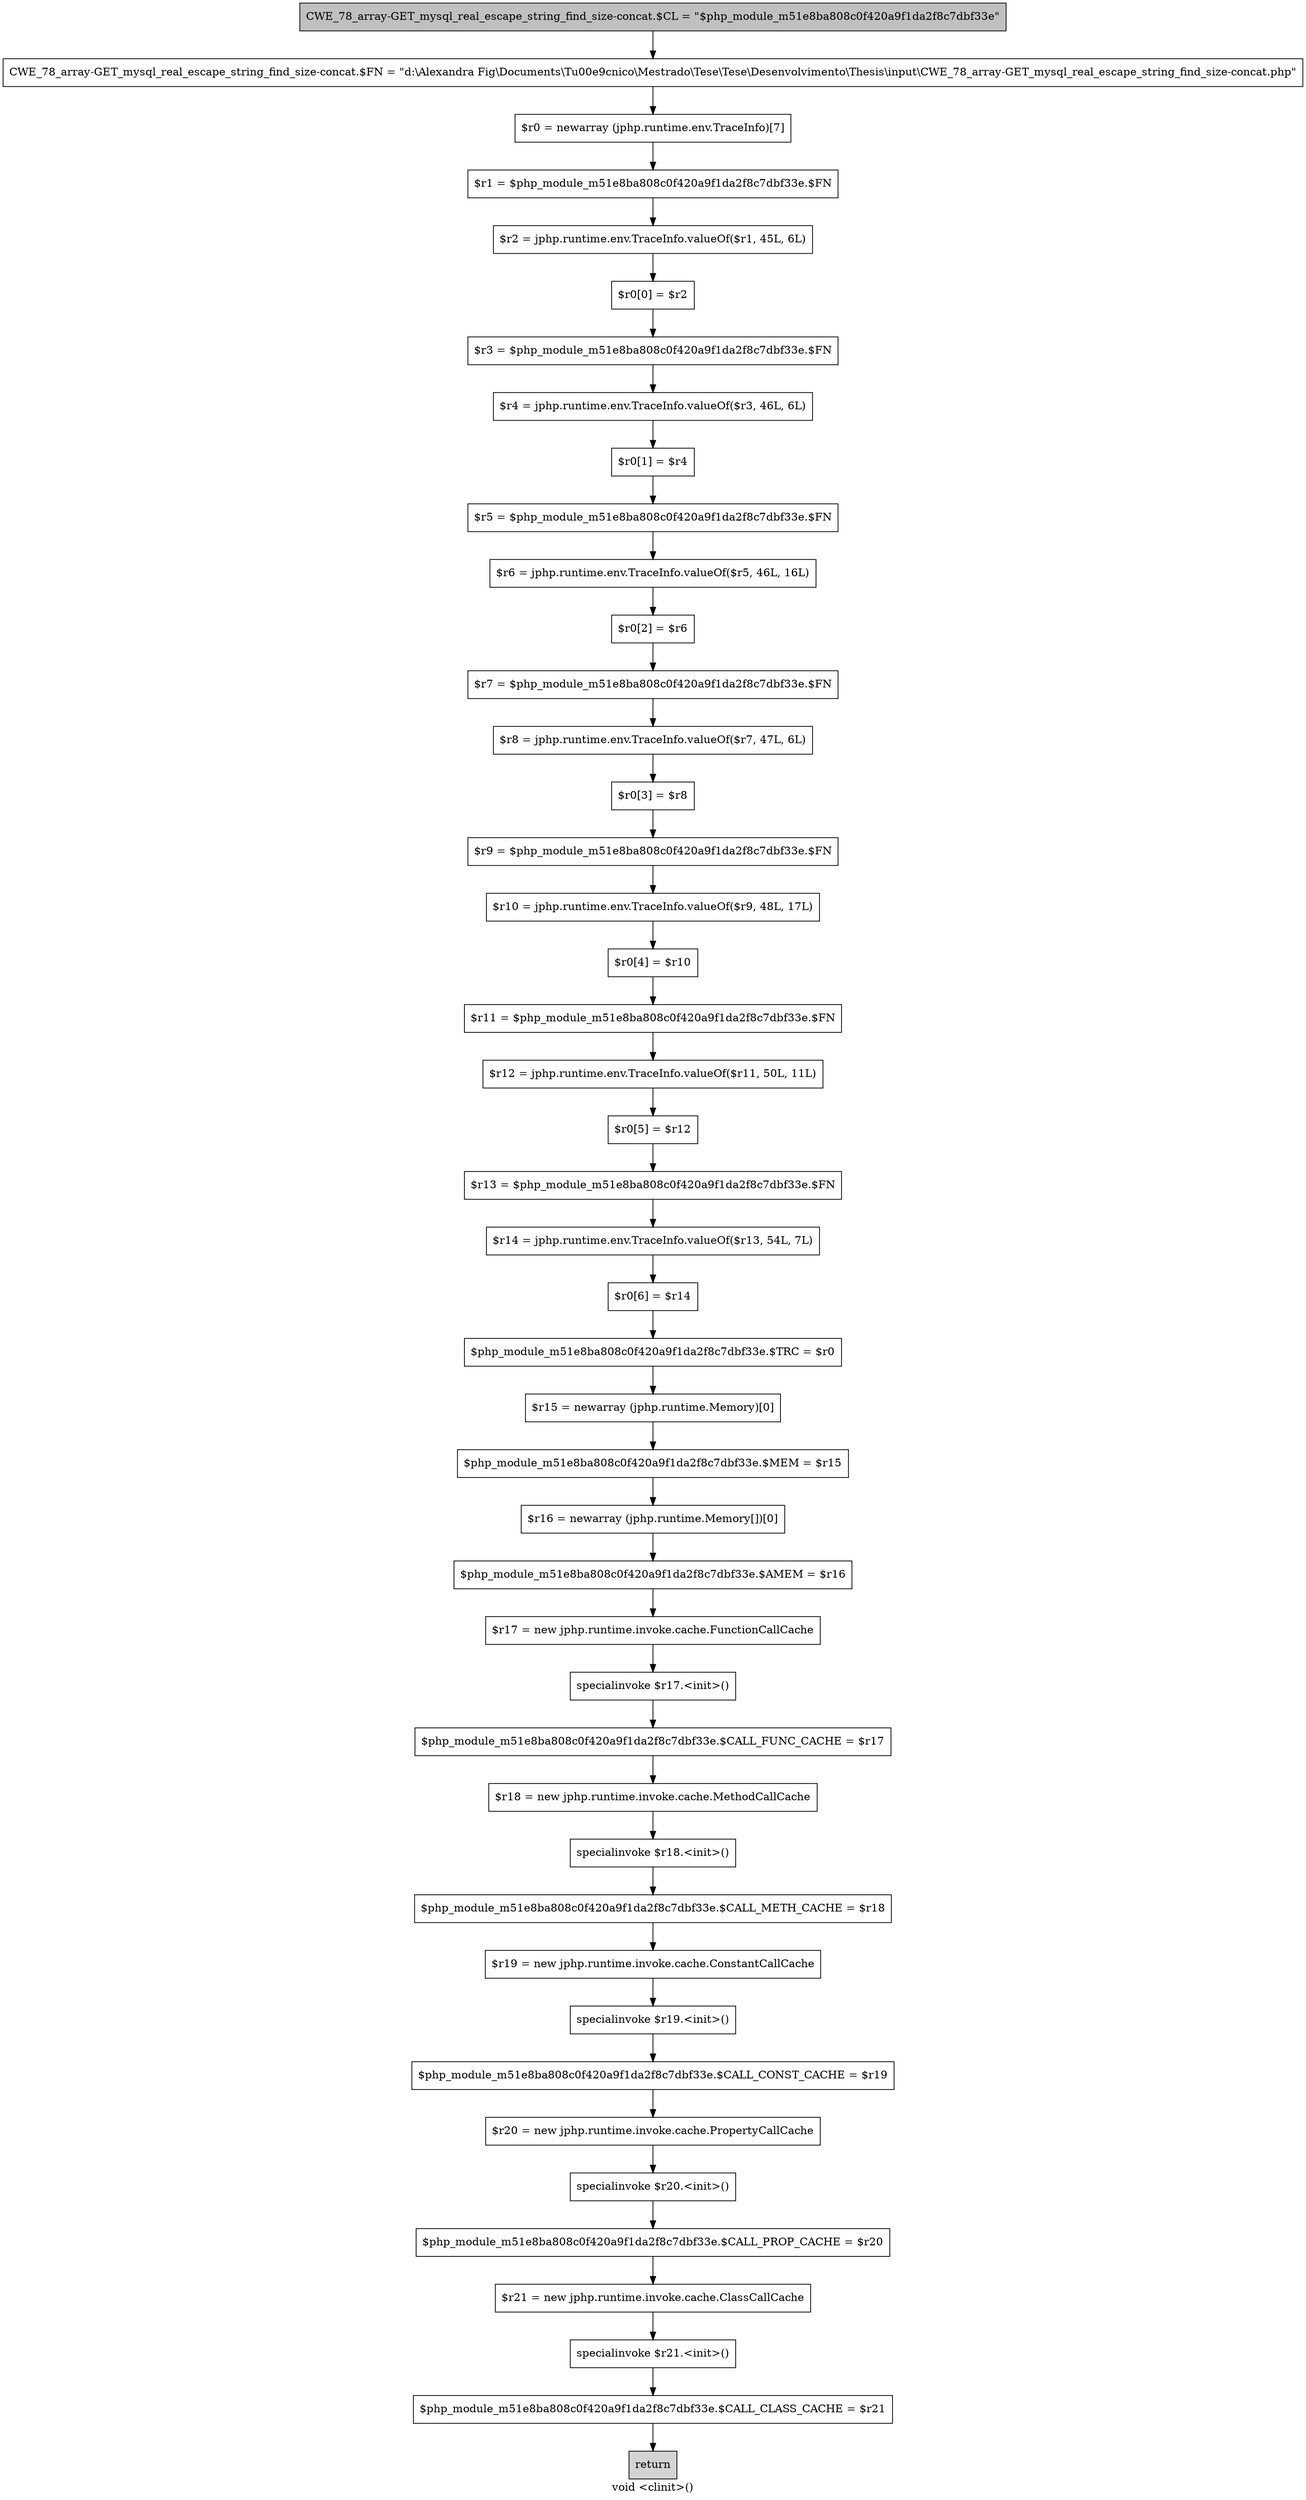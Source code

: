 digraph "void <clinit>()" {
    label="void <clinit>()";
    node [shape=box];
    "0" [style=filled,fillcolor=gray,label="CWE_78_array-GET_mysql_real_escape_string_find_size-concat.$CL = \"$php_module_m51e8ba808c0f420a9f1da2f8c7dbf33e\"",];
    "1" [label="CWE_78_array-GET_mysql_real_escape_string_find_size-concat.$FN = \"d:\\Alexandra Fig\\Documents\\T\u00e9cnico\\Mestrado\\Tese\\Tese\\Desenvolvimento\\Thesis\\input\\CWE_78_array-GET_mysql_real_escape_string_find_size-concat.php\"",];
    "0"->"1";
    "2" [label="$r0 = newarray (jphp.runtime.env.TraceInfo)[7]",];
    "1"->"2";
    "3" [label="$r1 = $php_module_m51e8ba808c0f420a9f1da2f8c7dbf33e.$FN",];
    "2"->"3";
    "4" [label="$r2 = jphp.runtime.env.TraceInfo.valueOf($r1, 45L, 6L)",];
    "3"->"4";
    "5" [label="$r0[0] = $r2",];
    "4"->"5";
    "6" [label="$r3 = $php_module_m51e8ba808c0f420a9f1da2f8c7dbf33e.$FN",];
    "5"->"6";
    "7" [label="$r4 = jphp.runtime.env.TraceInfo.valueOf($r3, 46L, 6L)",];
    "6"->"7";
    "8" [label="$r0[1] = $r4",];
    "7"->"8";
    "9" [label="$r5 = $php_module_m51e8ba808c0f420a9f1da2f8c7dbf33e.$FN",];
    "8"->"9";
    "10" [label="$r6 = jphp.runtime.env.TraceInfo.valueOf($r5, 46L, 16L)",];
    "9"->"10";
    "11" [label="$r0[2] = $r6",];
    "10"->"11";
    "12" [label="$r7 = $php_module_m51e8ba808c0f420a9f1da2f8c7dbf33e.$FN",];
    "11"->"12";
    "13" [label="$r8 = jphp.runtime.env.TraceInfo.valueOf($r7, 47L, 6L)",];
    "12"->"13";
    "14" [label="$r0[3] = $r8",];
    "13"->"14";
    "15" [label="$r9 = $php_module_m51e8ba808c0f420a9f1da2f8c7dbf33e.$FN",];
    "14"->"15";
    "16" [label="$r10 = jphp.runtime.env.TraceInfo.valueOf($r9, 48L, 17L)",];
    "15"->"16";
    "17" [label="$r0[4] = $r10",];
    "16"->"17";
    "18" [label="$r11 = $php_module_m51e8ba808c0f420a9f1da2f8c7dbf33e.$FN",];
    "17"->"18";
    "19" [label="$r12 = jphp.runtime.env.TraceInfo.valueOf($r11, 50L, 11L)",];
    "18"->"19";
    "20" [label="$r0[5] = $r12",];
    "19"->"20";
    "21" [label="$r13 = $php_module_m51e8ba808c0f420a9f1da2f8c7dbf33e.$FN",];
    "20"->"21";
    "22" [label="$r14 = jphp.runtime.env.TraceInfo.valueOf($r13, 54L, 7L)",];
    "21"->"22";
    "23" [label="$r0[6] = $r14",];
    "22"->"23";
    "24" [label="$php_module_m51e8ba808c0f420a9f1da2f8c7dbf33e.$TRC = $r0",];
    "23"->"24";
    "25" [label="$r15 = newarray (jphp.runtime.Memory)[0]",];
    "24"->"25";
    "26" [label="$php_module_m51e8ba808c0f420a9f1da2f8c7dbf33e.$MEM = $r15",];
    "25"->"26";
    "27" [label="$r16 = newarray (jphp.runtime.Memory[])[0]",];
    "26"->"27";
    "28" [label="$php_module_m51e8ba808c0f420a9f1da2f8c7dbf33e.$AMEM = $r16",];
    "27"->"28";
    "29" [label="$r17 = new jphp.runtime.invoke.cache.FunctionCallCache",];
    "28"->"29";
    "30" [label="specialinvoke $r17.<init>()",];
    "29"->"30";
    "31" [label="$php_module_m51e8ba808c0f420a9f1da2f8c7dbf33e.$CALL_FUNC_CACHE = $r17",];
    "30"->"31";
    "32" [label="$r18 = new jphp.runtime.invoke.cache.MethodCallCache",];
    "31"->"32";
    "33" [label="specialinvoke $r18.<init>()",];
    "32"->"33";
    "34" [label="$php_module_m51e8ba808c0f420a9f1da2f8c7dbf33e.$CALL_METH_CACHE = $r18",];
    "33"->"34";
    "35" [label="$r19 = new jphp.runtime.invoke.cache.ConstantCallCache",];
    "34"->"35";
    "36" [label="specialinvoke $r19.<init>()",];
    "35"->"36";
    "37" [label="$php_module_m51e8ba808c0f420a9f1da2f8c7dbf33e.$CALL_CONST_CACHE = $r19",];
    "36"->"37";
    "38" [label="$r20 = new jphp.runtime.invoke.cache.PropertyCallCache",];
    "37"->"38";
    "39" [label="specialinvoke $r20.<init>()",];
    "38"->"39";
    "40" [label="$php_module_m51e8ba808c0f420a9f1da2f8c7dbf33e.$CALL_PROP_CACHE = $r20",];
    "39"->"40";
    "41" [label="$r21 = new jphp.runtime.invoke.cache.ClassCallCache",];
    "40"->"41";
    "42" [label="specialinvoke $r21.<init>()",];
    "41"->"42";
    "43" [label="$php_module_m51e8ba808c0f420a9f1da2f8c7dbf33e.$CALL_CLASS_CACHE = $r21",];
    "42"->"43";
    "44" [style=filled,fillcolor=lightgray,label="return",];
    "43"->"44";
}
